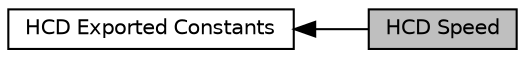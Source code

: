 digraph "HCD Speed"
{
  edge [fontname="Helvetica",fontsize="10",labelfontname="Helvetica",labelfontsize="10"];
  node [fontname="Helvetica",fontsize="10",shape=record];
  rankdir=LR;
  Node0 [label="HCD Speed",height=0.2,width=0.4,color="black", fillcolor="grey75", style="filled", fontcolor="black"];
  Node1 [label="HCD Exported Constants",height=0.2,width=0.4,color="black", fillcolor="white", style="filled",URL="$group___h_c_d___exported___constants.html"];
  Node1->Node0 [shape=plaintext, dir="back", style="solid"];
}
